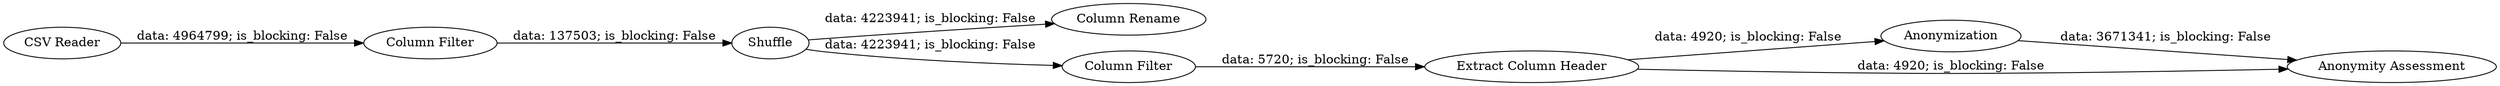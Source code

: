 digraph {
	"-5892363416514135943_2" [label="Column Filter"]
	"-5892363416514135943_5" [label="Extract Column Header"]
	"-5892363416514135943_1" [label="CSV Reader"]
	"-5892363416514135943_6" [label=Anonymization]
	"-5892363416514135943_4" [label="Column Rename"]
	"-5892363416514135943_7" [label="Anonymity Assessment"]
	"-5892363416514135943_3" [label=Shuffle]
	"-5892363416514135943_8" [label="Column Filter"]
	"-5892363416514135943_6" -> "-5892363416514135943_7" [label="data: 3671341; is_blocking: False"]
	"-5892363416514135943_3" -> "-5892363416514135943_8" [label="data: 4223941; is_blocking: False"]
	"-5892363416514135943_3" -> "-5892363416514135943_4" [label="data: 4223941; is_blocking: False"]
	"-5892363416514135943_5" -> "-5892363416514135943_7" [label="data: 4920; is_blocking: False"]
	"-5892363416514135943_8" -> "-5892363416514135943_5" [label="data: 5720; is_blocking: False"]
	"-5892363416514135943_2" -> "-5892363416514135943_3" [label="data: 137503; is_blocking: False"]
	"-5892363416514135943_1" -> "-5892363416514135943_2" [label="data: 4964799; is_blocking: False"]
	"-5892363416514135943_5" -> "-5892363416514135943_6" [label="data: 4920; is_blocking: False"]
	rankdir=LR
}
